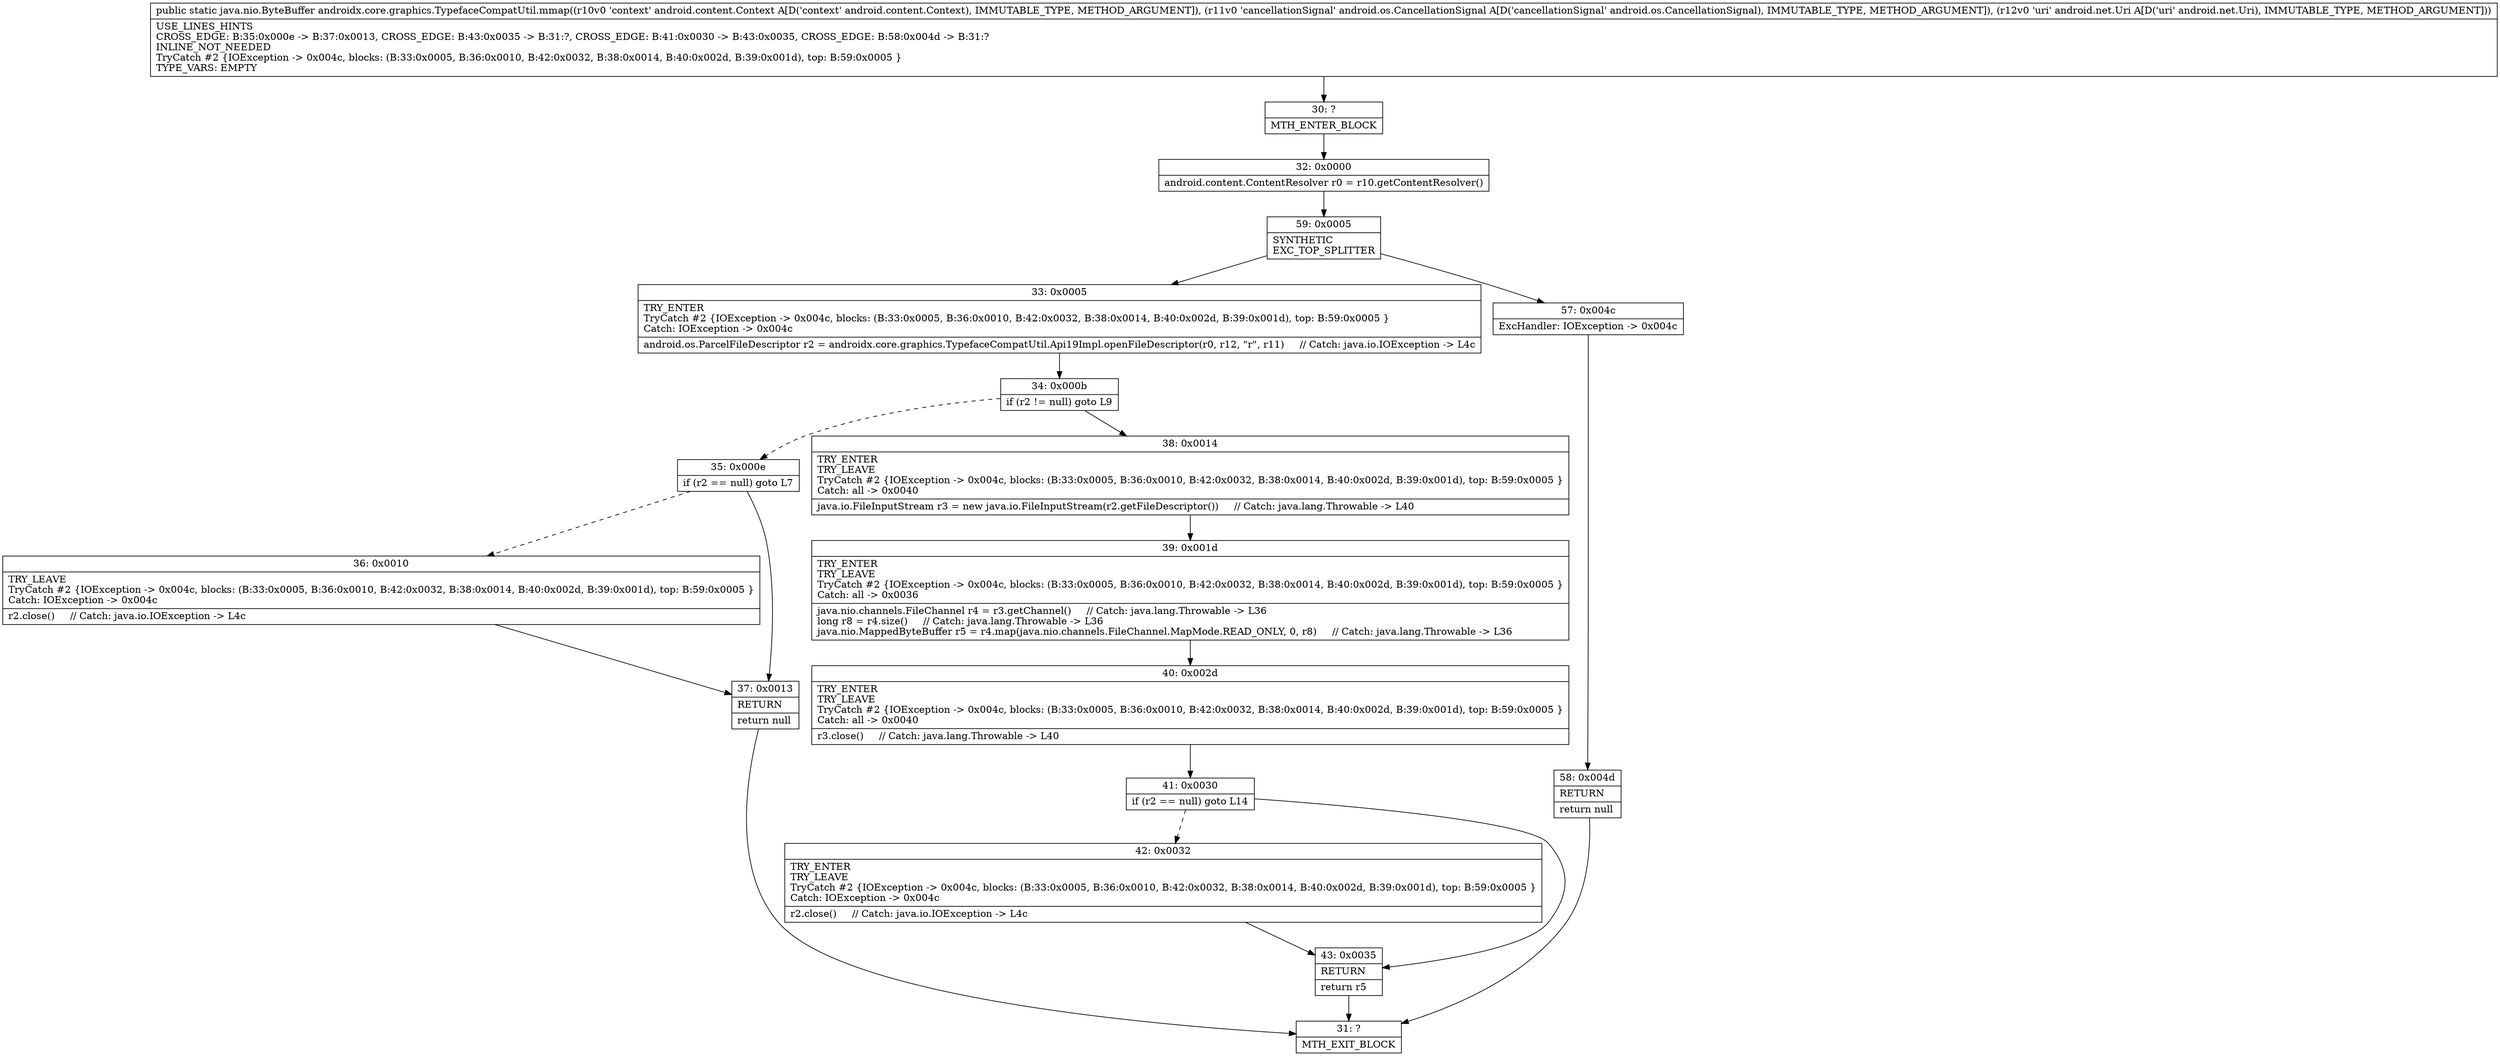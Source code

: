 digraph "CFG forandroidx.core.graphics.TypefaceCompatUtil.mmap(Landroid\/content\/Context;Landroid\/os\/CancellationSignal;Landroid\/net\/Uri;)Ljava\/nio\/ByteBuffer;" {
Node_30 [shape=record,label="{30\:\ ?|MTH_ENTER_BLOCK\l}"];
Node_32 [shape=record,label="{32\:\ 0x0000|android.content.ContentResolver r0 = r10.getContentResolver()\l}"];
Node_59 [shape=record,label="{59\:\ 0x0005|SYNTHETIC\lEXC_TOP_SPLITTER\l}"];
Node_33 [shape=record,label="{33\:\ 0x0005|TRY_ENTER\lTryCatch #2 \{IOException \-\> 0x004c, blocks: (B:33:0x0005, B:36:0x0010, B:42:0x0032, B:38:0x0014, B:40:0x002d, B:39:0x001d), top: B:59:0x0005 \}\lCatch: IOException \-\> 0x004c\l|android.os.ParcelFileDescriptor r2 = androidx.core.graphics.TypefaceCompatUtil.Api19Impl.openFileDescriptor(r0, r12, \"r\", r11)     \/\/ Catch: java.io.IOException \-\> L4c\l}"];
Node_34 [shape=record,label="{34\:\ 0x000b|if (r2 != null) goto L9\l}"];
Node_35 [shape=record,label="{35\:\ 0x000e|if (r2 == null) goto L7\l}"];
Node_36 [shape=record,label="{36\:\ 0x0010|TRY_LEAVE\lTryCatch #2 \{IOException \-\> 0x004c, blocks: (B:33:0x0005, B:36:0x0010, B:42:0x0032, B:38:0x0014, B:40:0x002d, B:39:0x001d), top: B:59:0x0005 \}\lCatch: IOException \-\> 0x004c\l|r2.close()     \/\/ Catch: java.io.IOException \-\> L4c\l}"];
Node_37 [shape=record,label="{37\:\ 0x0013|RETURN\l|return null\l}"];
Node_31 [shape=record,label="{31\:\ ?|MTH_EXIT_BLOCK\l}"];
Node_38 [shape=record,label="{38\:\ 0x0014|TRY_ENTER\lTRY_LEAVE\lTryCatch #2 \{IOException \-\> 0x004c, blocks: (B:33:0x0005, B:36:0x0010, B:42:0x0032, B:38:0x0014, B:40:0x002d, B:39:0x001d), top: B:59:0x0005 \}\lCatch: all \-\> 0x0040\l|java.io.FileInputStream r3 = new java.io.FileInputStream(r2.getFileDescriptor())     \/\/ Catch: java.lang.Throwable \-\> L40\l}"];
Node_39 [shape=record,label="{39\:\ 0x001d|TRY_ENTER\lTRY_LEAVE\lTryCatch #2 \{IOException \-\> 0x004c, blocks: (B:33:0x0005, B:36:0x0010, B:42:0x0032, B:38:0x0014, B:40:0x002d, B:39:0x001d), top: B:59:0x0005 \}\lCatch: all \-\> 0x0036\l|java.nio.channels.FileChannel r4 = r3.getChannel()     \/\/ Catch: java.lang.Throwable \-\> L36\llong r8 = r4.size()     \/\/ Catch: java.lang.Throwable \-\> L36\ljava.nio.MappedByteBuffer r5 = r4.map(java.nio.channels.FileChannel.MapMode.READ_ONLY, 0, r8)     \/\/ Catch: java.lang.Throwable \-\> L36\l}"];
Node_40 [shape=record,label="{40\:\ 0x002d|TRY_ENTER\lTRY_LEAVE\lTryCatch #2 \{IOException \-\> 0x004c, blocks: (B:33:0x0005, B:36:0x0010, B:42:0x0032, B:38:0x0014, B:40:0x002d, B:39:0x001d), top: B:59:0x0005 \}\lCatch: all \-\> 0x0040\l|r3.close()     \/\/ Catch: java.lang.Throwable \-\> L40\l}"];
Node_41 [shape=record,label="{41\:\ 0x0030|if (r2 == null) goto L14\l}"];
Node_42 [shape=record,label="{42\:\ 0x0032|TRY_ENTER\lTRY_LEAVE\lTryCatch #2 \{IOException \-\> 0x004c, blocks: (B:33:0x0005, B:36:0x0010, B:42:0x0032, B:38:0x0014, B:40:0x002d, B:39:0x001d), top: B:59:0x0005 \}\lCatch: IOException \-\> 0x004c\l|r2.close()     \/\/ Catch: java.io.IOException \-\> L4c\l}"];
Node_43 [shape=record,label="{43\:\ 0x0035|RETURN\l|return r5\l}"];
Node_57 [shape=record,label="{57\:\ 0x004c|ExcHandler: IOException \-\> 0x004c\l}"];
Node_58 [shape=record,label="{58\:\ 0x004d|RETURN\l|return null\l}"];
MethodNode[shape=record,label="{public static java.nio.ByteBuffer androidx.core.graphics.TypefaceCompatUtil.mmap((r10v0 'context' android.content.Context A[D('context' android.content.Context), IMMUTABLE_TYPE, METHOD_ARGUMENT]), (r11v0 'cancellationSignal' android.os.CancellationSignal A[D('cancellationSignal' android.os.CancellationSignal), IMMUTABLE_TYPE, METHOD_ARGUMENT]), (r12v0 'uri' android.net.Uri A[D('uri' android.net.Uri), IMMUTABLE_TYPE, METHOD_ARGUMENT]))  | USE_LINES_HINTS\lCROSS_EDGE: B:35:0x000e \-\> B:37:0x0013, CROSS_EDGE: B:43:0x0035 \-\> B:31:?, CROSS_EDGE: B:41:0x0030 \-\> B:43:0x0035, CROSS_EDGE: B:58:0x004d \-\> B:31:?\lINLINE_NOT_NEEDED\lTryCatch #2 \{IOException \-\> 0x004c, blocks: (B:33:0x0005, B:36:0x0010, B:42:0x0032, B:38:0x0014, B:40:0x002d, B:39:0x001d), top: B:59:0x0005 \}\lTYPE_VARS: EMPTY\l}"];
MethodNode -> Node_30;Node_30 -> Node_32;
Node_32 -> Node_59;
Node_59 -> Node_33;
Node_59 -> Node_57;
Node_33 -> Node_34;
Node_34 -> Node_35[style=dashed];
Node_34 -> Node_38;
Node_35 -> Node_36[style=dashed];
Node_35 -> Node_37;
Node_36 -> Node_37;
Node_37 -> Node_31;
Node_38 -> Node_39;
Node_39 -> Node_40;
Node_40 -> Node_41;
Node_41 -> Node_42[style=dashed];
Node_41 -> Node_43;
Node_42 -> Node_43;
Node_43 -> Node_31;
Node_57 -> Node_58;
Node_58 -> Node_31;
}

